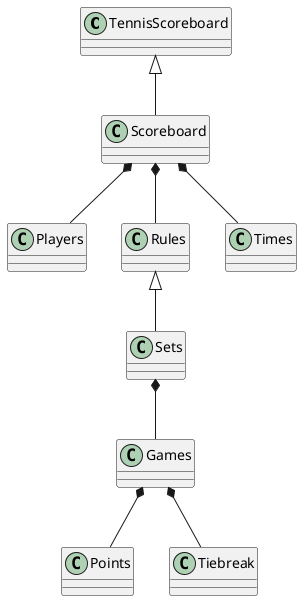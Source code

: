 @startuml
class TennisScoreboard {
}
class Scoreboard {
}
TennisScoreboard <|-- Scoreboard
Scoreboard *-- Players
Scoreboard *-- Rules
Scoreboard *-- Times
Rules <|-- Sets
Sets *-- Games
Games *-- Points
Games *-- Tiebreak
